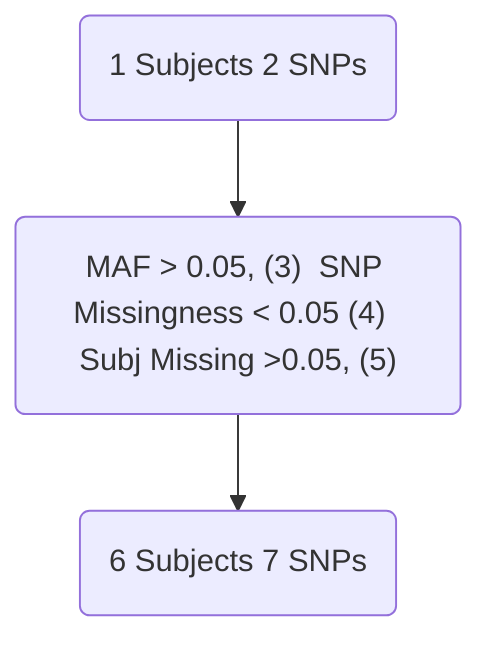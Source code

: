 flowchart TB
    input(1 Subjects 2 SNPs)
    filt("MAF > 0.05, (3)  SNP Missingness < 0.05 (4)  Subj Missing >0.05, (5)")
    joinedData(6 Subjects  7 SNPs)
    input --> filt
    filt --> joinedData